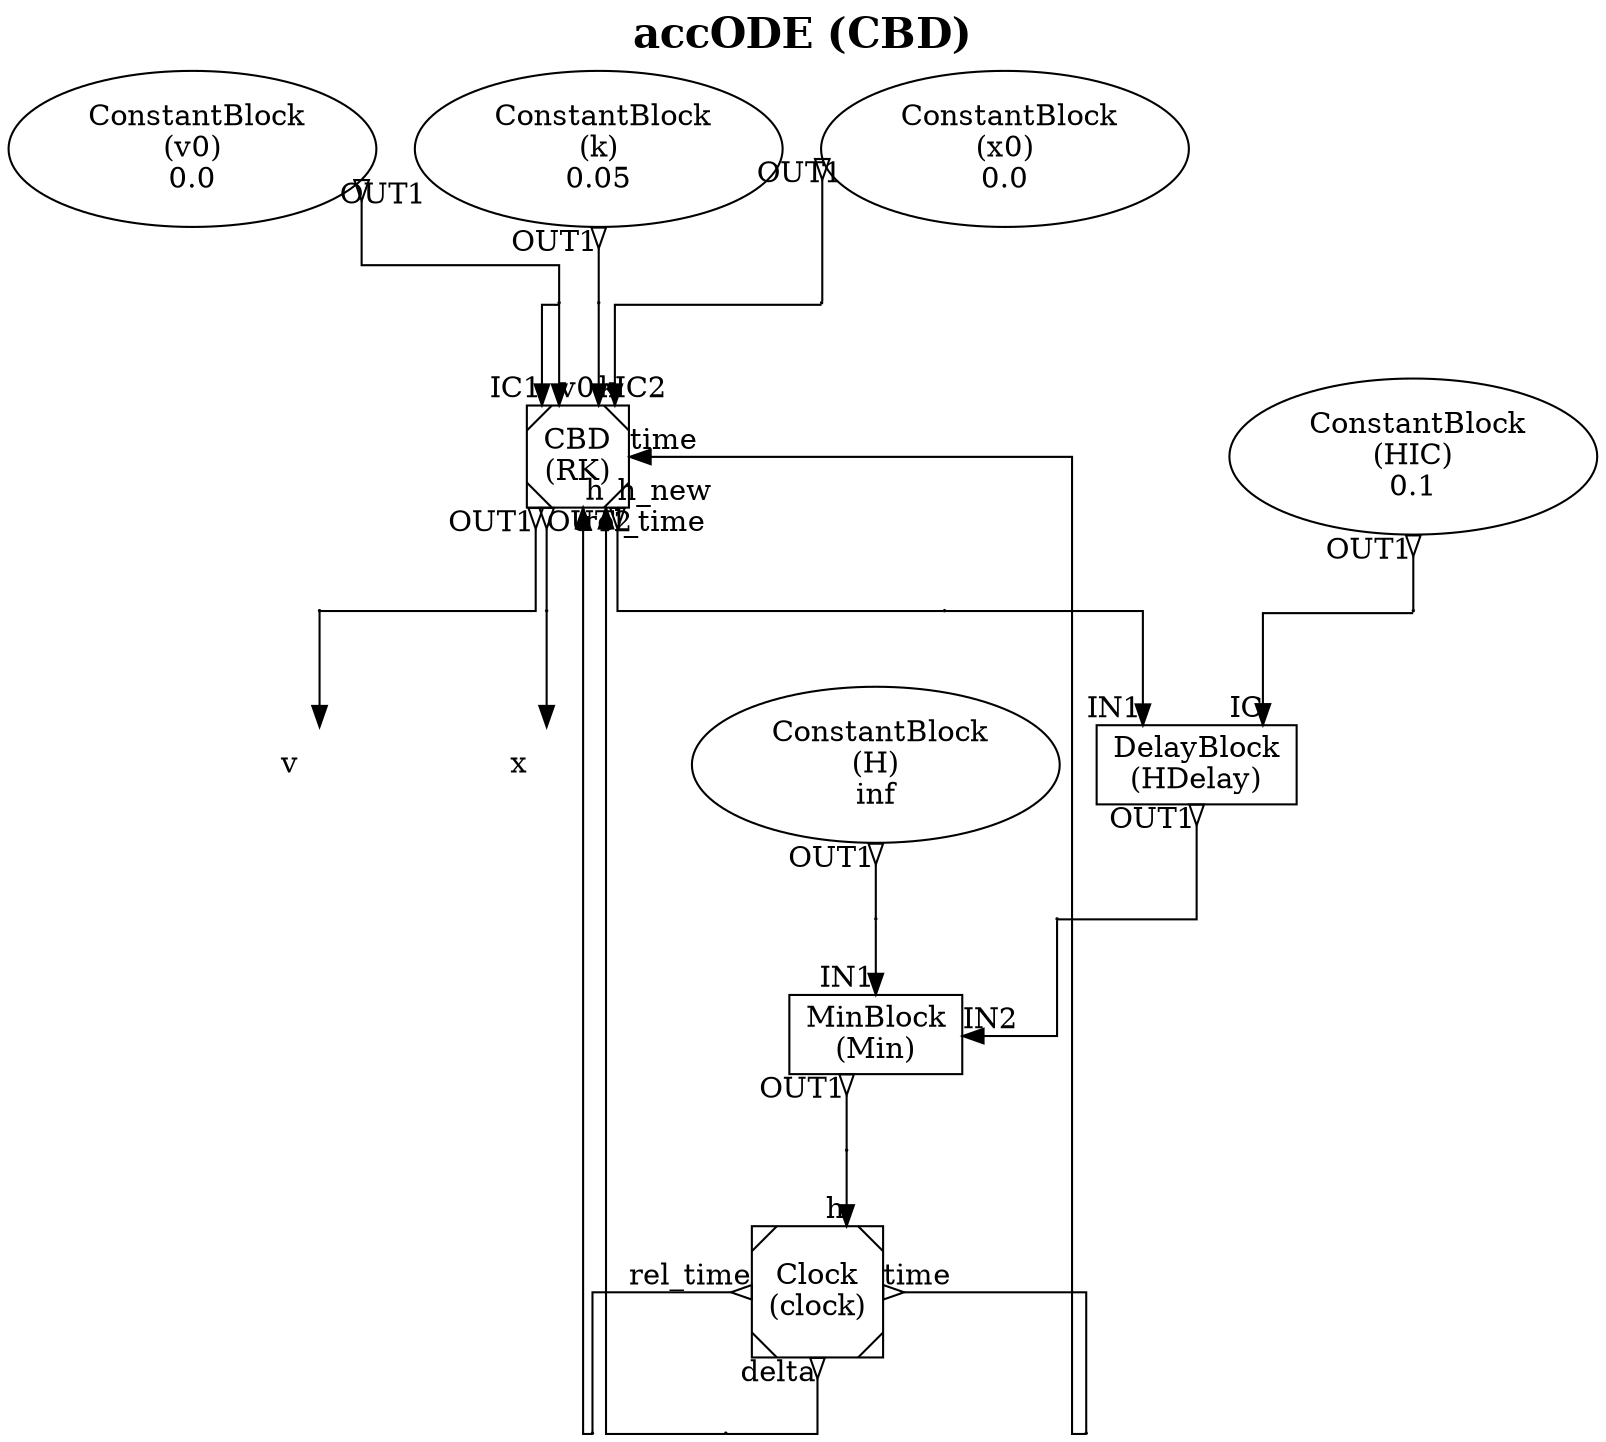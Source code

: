 // CBD model of the accODE block
// Created with CBD.converters.CBDDraw
digraph model {
 splines=ortho;
 label=<<B>accODE (CBD)</B>>;
 labelloc="t";
 fontsize=20;
 node_219552592 [label="v", shape=none];
 inter_220357072_OUT1 -> node_219552592 [headlabel="", arrowhead="normal", arrowtail="none", dir=both];
 node_219552880 [label="x", shape=none];
 inter_220357072_OUT2 -> node_219552880 [headlabel="", arrowhead="normal", arrowtail="none", dir=both];
 node_220357072 [label="CBD\n(RK)", shape=Msquare];
 inter_221643728_OUT1 -> node_220357072 [headlabel="v0", arrowhead="normal", arrowtail="none", dir=both];
 inter_219372656_OUT1 -> node_220357072 [headlabel="k", arrowhead="normal", arrowtail="none", dir=both];
 inter_219692784_time -> node_220357072 [headlabel="time", arrowhead="normal", arrowtail="none", dir=both];
 inter_219692784_rel_time -> node_220357072 [headlabel="rel_time", arrowhead="normal", arrowtail="none", dir=both];
 inter_219692784_delta -> node_220357072 [headlabel="h", arrowhead="normal", arrowtail="none", dir=both];
 inter_221643728_OUT1 -> node_220357072 [headlabel="IC1", arrowhead="normal", arrowtail="none", dir=both];
 inter_222825648_OUT1 -> node_220357072 [headlabel="IC2", arrowhead="normal", arrowtail="none", dir=both];
 inter_220357072_OUT1 [shape=point, width=0.01, height=0.01];
 node_220357072 -> inter_220357072_OUT1 [taillabel="OUT1", arrowtail="invempty", arrowhead="none", dir=both];
 inter_220357072_OUT2 [shape=point, width=0.01, height=0.01];
 node_220357072 -> inter_220357072_OUT2 [taillabel="OUT2", arrowtail="invempty", arrowhead="none", dir=both];
 inter_220357072_h_new [shape=point, width=0.01, height=0.01];
 node_220357072 -> inter_220357072_h_new [taillabel="h_new", arrowtail="invempty", arrowhead="none", dir=both];
 node_219692784 [label="Clock\n(clock)", shape=Msquare];
 inter_219365520_OUT1 -> node_219692784 [headlabel="h", arrowhead="normal", arrowtail="none", dir=both];
 inter_219692784_time [shape=point, width=0.01, height=0.01];
 node_219692784 -> inter_219692784_time [taillabel="time", arrowtail="invempty", arrowhead="none", dir=both];
 inter_219692784_rel_time [shape=point, width=0.01, height=0.01];
 node_219692784 -> inter_219692784_rel_time [taillabel="rel_time", arrowtail="invempty", arrowhead="none", dir=both];
 inter_219692784_delta [shape=point, width=0.01, height=0.01];
 node_219692784 -> inter_219692784_delta [taillabel="delta", arrowtail="invempty", arrowhead="none", dir=both];
 node_221918896 [label=" ConstantBlock\n(HIC)\n0.1", shape=ellipse];
 inter_221918896_OUT1 [shape=point, width=0.01, height=0.01];
 node_221918896 -> inter_221918896_OUT1 [taillabel="OUT1", arrowtail="invempty", arrowhead="none", dir=both];
 node_221828560 [label="DelayBlock\n(HDelay)", shape=box];
 inter_220357072_h_new -> node_221828560 [headlabel="IN1", arrowhead="normal", arrowtail="none", dir=both];
 inter_221918896_OUT1 -> node_221828560 [headlabel="IC", arrowhead="normal", arrowtail="none", dir=both];
 inter_221828560_OUT1 [shape=point, width=0.01, height=0.01];
 node_221828560 -> inter_221828560_OUT1 [taillabel="OUT1", arrowtail="invempty", arrowhead="none", dir=both];
 node_222825648 [label=" ConstantBlock\n(x0)\n0.0", shape=ellipse];
 inter_222825648_OUT1 [shape=point, width=0.01, height=0.01];
 node_222825648 -> inter_222825648_OUT1 [taillabel="OUT1", arrowtail="invempty", arrowhead="none", dir=both];
 node_221643728 [label=" ConstantBlock\n(v0)\n0.0", shape=ellipse];
 inter_221643728_OUT1 [shape=point, width=0.01, height=0.01];
 node_221643728 -> inter_221643728_OUT1 [taillabel="OUT1", arrowtail="invempty", arrowhead="none", dir=both];
 node_219372656 [label=" ConstantBlock\n(k)\n0.05", shape=ellipse];
 inter_219372656_OUT1 [shape=point, width=0.01, height=0.01];
 node_219372656 -> inter_219372656_OUT1 [taillabel="OUT1", arrowtail="invempty", arrowhead="none", dir=both];
 node_221643376 [label=" ConstantBlock\n(H)\ninf", shape=ellipse];
 inter_221643376_OUT1 [shape=point, width=0.01, height=0.01];
 node_221643376 -> inter_221643376_OUT1 [taillabel="OUT1", arrowtail="invempty", arrowhead="none", dir=both];
 node_219365520 [label="MinBlock\n(Min)", shape=box];
 inter_221643376_OUT1 -> node_219365520 [headlabel="IN1", arrowhead="normal", arrowtail="none", dir=both];
 inter_221828560_OUT1 -> node_219365520 [headlabel="IN2", arrowhead="normal", arrowtail="none", dir=both];
 inter_219365520_OUT1 [shape=point, width=0.01, height=0.01];
 node_219365520 -> inter_219365520_OUT1 [taillabel="OUT1", arrowtail="invempty", arrowhead="none", dir=both];

}